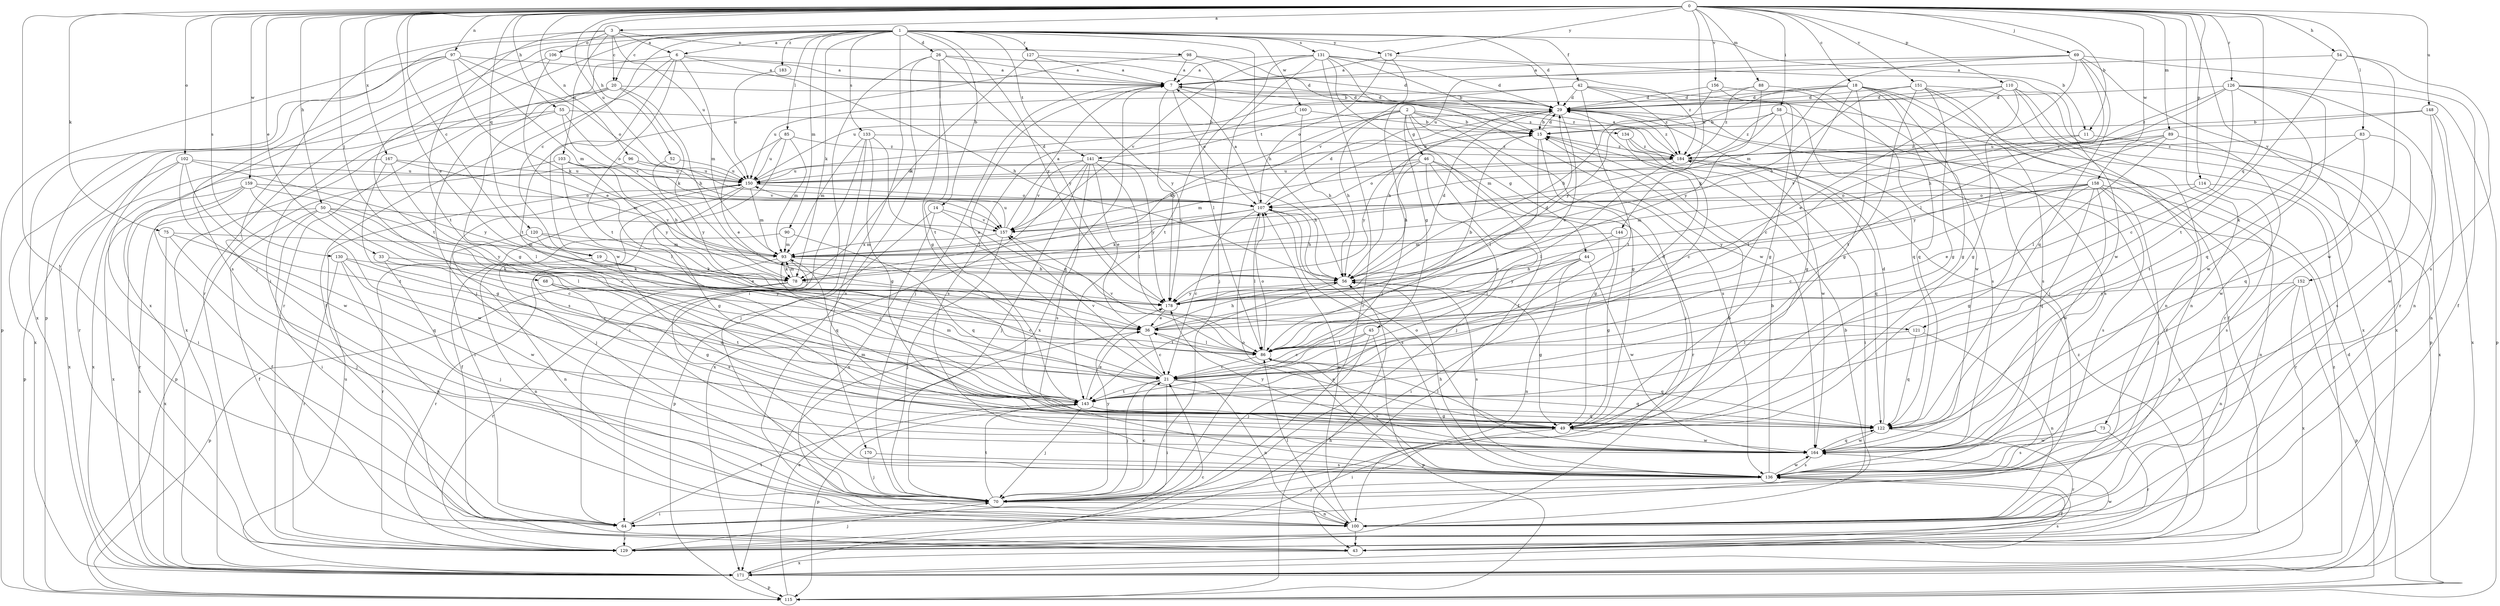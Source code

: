 strict digraph  {
0;
1;
2;
3;
6;
7;
11;
14;
15;
18;
19;
20;
21;
26;
29;
33;
36;
42;
43;
44;
45;
46;
49;
50;
52;
54;
55;
56;
58;
64;
68;
69;
70;
73;
75;
78;
83;
85;
86;
88;
89;
90;
93;
96;
97;
98;
100;
102;
103;
106;
107;
110;
114;
115;
120;
121;
122;
126;
127;
129;
130;
131;
133;
134;
136;
141;
143;
144;
148;
150;
151;
152;
156;
157;
158;
159;
160;
164;
167;
170;
171;
176;
178;
183;
184;
0 -> 3  [label=a];
0 -> 11  [label=b];
0 -> 18  [label=c];
0 -> 19  [label=c];
0 -> 33  [label=e];
0 -> 36  [label=e];
0 -> 50  [label=h];
0 -> 52  [label=h];
0 -> 54  [label=h];
0 -> 55  [label=h];
0 -> 58  [label=i];
0 -> 64  [label=i];
0 -> 68  [label=j];
0 -> 69  [label=j];
0 -> 73  [label=k];
0 -> 75  [label=k];
0 -> 83  [label=l];
0 -> 88  [label=m];
0 -> 89  [label=m];
0 -> 96  [label=n];
0 -> 97  [label=n];
0 -> 102  [label=o];
0 -> 110  [label=p];
0 -> 114  [label=p];
0 -> 120  [label=q];
0 -> 121  [label=q];
0 -> 126  [label=r];
0 -> 130  [label=s];
0 -> 144  [label=u];
0 -> 148  [label=u];
0 -> 150  [label=u];
0 -> 151  [label=v];
0 -> 152  [label=v];
0 -> 156  [label=v];
0 -> 158  [label=w];
0 -> 159  [label=w];
0 -> 167  [label=x];
0 -> 176  [label=y];
1 -> 6  [label=a];
1 -> 11  [label=b];
1 -> 14  [label=b];
1 -> 19  [label=c];
1 -> 20  [label=c];
1 -> 26  [label=d];
1 -> 29  [label=d];
1 -> 42  [label=f];
1 -> 56  [label=h];
1 -> 64  [label=i];
1 -> 78  [label=k];
1 -> 85  [label=l];
1 -> 90  [label=m];
1 -> 115  [label=p];
1 -> 127  [label=r];
1 -> 129  [label=r];
1 -> 131  [label=s];
1 -> 133  [label=s];
1 -> 141  [label=t];
1 -> 160  [label=w];
1 -> 170  [label=x];
1 -> 171  [label=x];
1 -> 176  [label=y];
1 -> 178  [label=y];
1 -> 183  [label=z];
2 -> 15  [label=b];
2 -> 44  [label=g];
2 -> 45  [label=g];
2 -> 46  [label=g];
2 -> 49  [label=g];
2 -> 56  [label=h];
2 -> 78  [label=k];
2 -> 134  [label=s];
2 -> 136  [label=s];
2 -> 141  [label=t];
3 -> 6  [label=a];
3 -> 20  [label=c];
3 -> 70  [label=j];
3 -> 98  [label=n];
3 -> 103  [label=o];
3 -> 106  [label=o];
3 -> 143  [label=t];
3 -> 150  [label=u];
6 -> 7  [label=a];
6 -> 43  [label=f];
6 -> 56  [label=h];
6 -> 93  [label=m];
6 -> 129  [label=r];
6 -> 143  [label=t];
6 -> 164  [label=w];
7 -> 29  [label=d];
7 -> 70  [label=j];
7 -> 107  [label=o];
7 -> 171  [label=x];
7 -> 178  [label=y];
7 -> 184  [label=z];
11 -> 86  [label=l];
11 -> 171  [label=x];
11 -> 184  [label=z];
14 -> 100  [label=n];
14 -> 115  [label=p];
14 -> 121  [label=q];
14 -> 157  [label=v];
15 -> 29  [label=d];
15 -> 70  [label=j];
15 -> 86  [label=l];
15 -> 178  [label=y];
15 -> 184  [label=z];
18 -> 21  [label=c];
18 -> 29  [label=d];
18 -> 49  [label=g];
18 -> 70  [label=j];
18 -> 122  [label=q];
18 -> 136  [label=s];
18 -> 150  [label=u];
18 -> 171  [label=x];
18 -> 178  [label=y];
19 -> 21  [label=c];
19 -> 78  [label=k];
19 -> 100  [label=n];
20 -> 29  [label=d];
20 -> 49  [label=g];
20 -> 56  [label=h];
20 -> 70  [label=j];
20 -> 78  [label=k];
20 -> 171  [label=x];
21 -> 7  [label=a];
21 -> 64  [label=i];
21 -> 70  [label=j];
21 -> 100  [label=n];
21 -> 122  [label=q];
21 -> 143  [label=t];
21 -> 157  [label=v];
26 -> 7  [label=a];
26 -> 29  [label=d];
26 -> 49  [label=g];
26 -> 64  [label=i];
26 -> 100  [label=n];
26 -> 143  [label=t];
26 -> 178  [label=y];
29 -> 15  [label=b];
29 -> 36  [label=e];
29 -> 43  [label=f];
29 -> 56  [label=h];
29 -> 184  [label=z];
33 -> 70  [label=j];
33 -> 78  [label=k];
33 -> 122  [label=q];
36 -> 15  [label=b];
36 -> 21  [label=c];
36 -> 56  [label=h];
36 -> 86  [label=l];
42 -> 29  [label=d];
42 -> 43  [label=f];
42 -> 70  [label=j];
42 -> 122  [label=q];
42 -> 143  [label=t];
42 -> 150  [label=u];
42 -> 184  [label=z];
43 -> 164  [label=w];
43 -> 171  [label=x];
43 -> 184  [label=z];
44 -> 56  [label=h];
44 -> 64  [label=i];
44 -> 100  [label=n];
44 -> 164  [label=w];
44 -> 178  [label=y];
45 -> 21  [label=c];
45 -> 70  [label=j];
45 -> 86  [label=l];
45 -> 115  [label=p];
46 -> 21  [label=c];
46 -> 49  [label=g];
46 -> 56  [label=h];
46 -> 70  [label=j];
46 -> 107  [label=o];
46 -> 129  [label=r];
46 -> 150  [label=u];
49 -> 36  [label=e];
49 -> 64  [label=i];
49 -> 86  [label=l];
49 -> 164  [label=w];
50 -> 21  [label=c];
50 -> 43  [label=f];
50 -> 64  [label=i];
50 -> 86  [label=l];
50 -> 157  [label=v];
50 -> 171  [label=x];
50 -> 178  [label=y];
52 -> 150  [label=u];
52 -> 178  [label=y];
54 -> 7  [label=a];
54 -> 136  [label=s];
54 -> 143  [label=t];
54 -> 164  [label=w];
55 -> 15  [label=b];
55 -> 107  [label=o];
55 -> 129  [label=r];
55 -> 157  [label=v];
55 -> 171  [label=x];
56 -> 29  [label=d];
56 -> 49  [label=g];
56 -> 136  [label=s];
56 -> 143  [label=t];
56 -> 178  [label=y];
58 -> 15  [label=b];
58 -> 49  [label=g];
58 -> 93  [label=m];
58 -> 136  [label=s];
58 -> 184  [label=z];
64 -> 129  [label=r];
64 -> 143  [label=t];
68 -> 49  [label=g];
68 -> 143  [label=t];
68 -> 178  [label=y];
69 -> 7  [label=a];
69 -> 43  [label=f];
69 -> 56  [label=h];
69 -> 86  [label=l];
69 -> 93  [label=m];
69 -> 122  [label=q];
69 -> 129  [label=r];
69 -> 150  [label=u];
70 -> 15  [label=b];
70 -> 21  [label=c];
70 -> 64  [label=i];
70 -> 100  [label=n];
70 -> 143  [label=t];
70 -> 178  [label=y];
73 -> 129  [label=r];
73 -> 136  [label=s];
73 -> 164  [label=w];
75 -> 70  [label=j];
75 -> 93  [label=m];
75 -> 122  [label=q];
75 -> 171  [label=x];
78 -> 21  [label=c];
78 -> 93  [label=m];
78 -> 115  [label=p];
78 -> 129  [label=r];
83 -> 122  [label=q];
83 -> 136  [label=s];
83 -> 143  [label=t];
83 -> 184  [label=z];
85 -> 36  [label=e];
85 -> 93  [label=m];
85 -> 136  [label=s];
85 -> 150  [label=u];
85 -> 184  [label=z];
86 -> 21  [label=c];
86 -> 107  [label=o];
86 -> 122  [label=q];
86 -> 136  [label=s];
86 -> 157  [label=v];
88 -> 29  [label=d];
88 -> 49  [label=g];
88 -> 178  [label=y];
88 -> 184  [label=z];
89 -> 86  [label=l];
89 -> 157  [label=v];
89 -> 164  [label=w];
89 -> 178  [label=y];
89 -> 184  [label=z];
90 -> 93  [label=m];
90 -> 122  [label=q];
90 -> 129  [label=r];
93 -> 56  [label=h];
93 -> 78  [label=k];
93 -> 129  [label=r];
93 -> 136  [label=s];
96 -> 150  [label=u];
96 -> 157  [label=v];
96 -> 171  [label=x];
97 -> 7  [label=a];
97 -> 78  [label=k];
97 -> 93  [label=m];
97 -> 107  [label=o];
97 -> 115  [label=p];
97 -> 136  [label=s];
97 -> 171  [label=x];
98 -> 7  [label=a];
98 -> 15  [label=b];
98 -> 29  [label=d];
98 -> 143  [label=t];
100 -> 15  [label=b];
100 -> 43  [label=f];
100 -> 86  [label=l];
100 -> 107  [label=o];
102 -> 64  [label=i];
102 -> 115  [label=p];
102 -> 143  [label=t];
102 -> 150  [label=u];
102 -> 164  [label=w];
102 -> 178  [label=y];
103 -> 56  [label=h];
103 -> 86  [label=l];
103 -> 115  [label=p];
103 -> 150  [label=u];
103 -> 178  [label=y];
106 -> 7  [label=a];
106 -> 36  [label=e];
106 -> 143  [label=t];
107 -> 7  [label=a];
107 -> 21  [label=c];
107 -> 29  [label=d];
107 -> 56  [label=h];
107 -> 78  [label=k];
107 -> 86  [label=l];
107 -> 136  [label=s];
107 -> 157  [label=v];
110 -> 29  [label=d];
110 -> 36  [label=e];
110 -> 49  [label=g];
110 -> 100  [label=n];
110 -> 107  [label=o];
110 -> 115  [label=p];
110 -> 171  [label=x];
114 -> 36  [label=e];
114 -> 107  [label=o];
114 -> 129  [label=r];
114 -> 136  [label=s];
115 -> 29  [label=d];
115 -> 36  [label=e];
115 -> 56  [label=h];
120 -> 36  [label=e];
120 -> 93  [label=m];
120 -> 100  [label=n];
120 -> 122  [label=q];
121 -> 86  [label=l];
121 -> 100  [label=n];
121 -> 122  [label=q];
122 -> 29  [label=d];
122 -> 129  [label=r];
122 -> 164  [label=w];
126 -> 21  [label=c];
126 -> 29  [label=d];
126 -> 56  [label=h];
126 -> 100  [label=n];
126 -> 115  [label=p];
126 -> 122  [label=q];
126 -> 164  [label=w];
126 -> 184  [label=z];
127 -> 7  [label=a];
127 -> 78  [label=k];
127 -> 86  [label=l];
127 -> 178  [label=y];
129 -> 70  [label=j];
130 -> 21  [label=c];
130 -> 78  [label=k];
130 -> 100  [label=n];
130 -> 129  [label=r];
130 -> 164  [label=w];
131 -> 7  [label=a];
131 -> 15  [label=b];
131 -> 29  [label=d];
131 -> 43  [label=f];
131 -> 70  [label=j];
131 -> 129  [label=r];
131 -> 143  [label=t];
131 -> 157  [label=v];
131 -> 164  [label=w];
131 -> 184  [label=z];
133 -> 49  [label=g];
133 -> 64  [label=i];
133 -> 70  [label=j];
133 -> 86  [label=l];
133 -> 93  [label=m];
133 -> 184  [label=z];
134 -> 21  [label=c];
134 -> 164  [label=w];
134 -> 184  [label=z];
136 -> 15  [label=b];
136 -> 43  [label=f];
136 -> 56  [label=h];
136 -> 70  [label=j];
136 -> 107  [label=o];
136 -> 164  [label=w];
141 -> 36  [label=e];
141 -> 56  [label=h];
141 -> 70  [label=j];
141 -> 86  [label=l];
141 -> 136  [label=s];
141 -> 150  [label=u];
141 -> 157  [label=v];
141 -> 171  [label=x];
141 -> 178  [label=y];
143 -> 29  [label=d];
143 -> 36  [label=e];
143 -> 49  [label=g];
143 -> 70  [label=j];
143 -> 93  [label=m];
143 -> 115  [label=p];
143 -> 122  [label=q];
144 -> 49  [label=g];
144 -> 86  [label=l];
144 -> 93  [label=m];
148 -> 15  [label=b];
148 -> 100  [label=n];
148 -> 150  [label=u];
148 -> 164  [label=w];
148 -> 171  [label=x];
150 -> 29  [label=d];
150 -> 43  [label=f];
150 -> 49  [label=g];
150 -> 64  [label=i];
150 -> 70  [label=j];
150 -> 93  [label=m];
150 -> 107  [label=o];
151 -> 29  [label=d];
151 -> 49  [label=g];
151 -> 78  [label=k];
151 -> 100  [label=n];
151 -> 129  [label=r];
151 -> 136  [label=s];
151 -> 143  [label=t];
152 -> 100  [label=n];
152 -> 115  [label=p];
152 -> 136  [label=s];
152 -> 171  [label=x];
152 -> 178  [label=y];
156 -> 29  [label=d];
156 -> 49  [label=g];
156 -> 56  [label=h];
156 -> 164  [label=w];
157 -> 7  [label=a];
157 -> 70  [label=j];
157 -> 93  [label=m];
157 -> 150  [label=u];
158 -> 21  [label=c];
158 -> 49  [label=g];
158 -> 70  [label=j];
158 -> 93  [label=m];
158 -> 100  [label=n];
158 -> 107  [label=o];
158 -> 122  [label=q];
158 -> 136  [label=s];
158 -> 164  [label=w];
158 -> 178  [label=y];
159 -> 21  [label=c];
159 -> 43  [label=f];
159 -> 107  [label=o];
159 -> 129  [label=r];
159 -> 164  [label=w];
159 -> 171  [label=x];
160 -> 15  [label=b];
160 -> 56  [label=h];
160 -> 136  [label=s];
164 -> 93  [label=m];
164 -> 107  [label=o];
164 -> 122  [label=q];
164 -> 136  [label=s];
164 -> 178  [label=y];
167 -> 49  [label=g];
167 -> 86  [label=l];
167 -> 93  [label=m];
167 -> 150  [label=u];
167 -> 171  [label=x];
170 -> 70  [label=j];
170 -> 136  [label=s];
171 -> 21  [label=c];
171 -> 115  [label=p];
171 -> 136  [label=s];
171 -> 150  [label=u];
171 -> 184  [label=z];
176 -> 7  [label=a];
176 -> 107  [label=o];
176 -> 157  [label=v];
176 -> 164  [label=w];
178 -> 29  [label=d];
178 -> 36  [label=e];
183 -> 150  [label=u];
184 -> 7  [label=a];
184 -> 64  [label=i];
184 -> 86  [label=l];
184 -> 93  [label=m];
184 -> 122  [label=q];
184 -> 150  [label=u];
}
